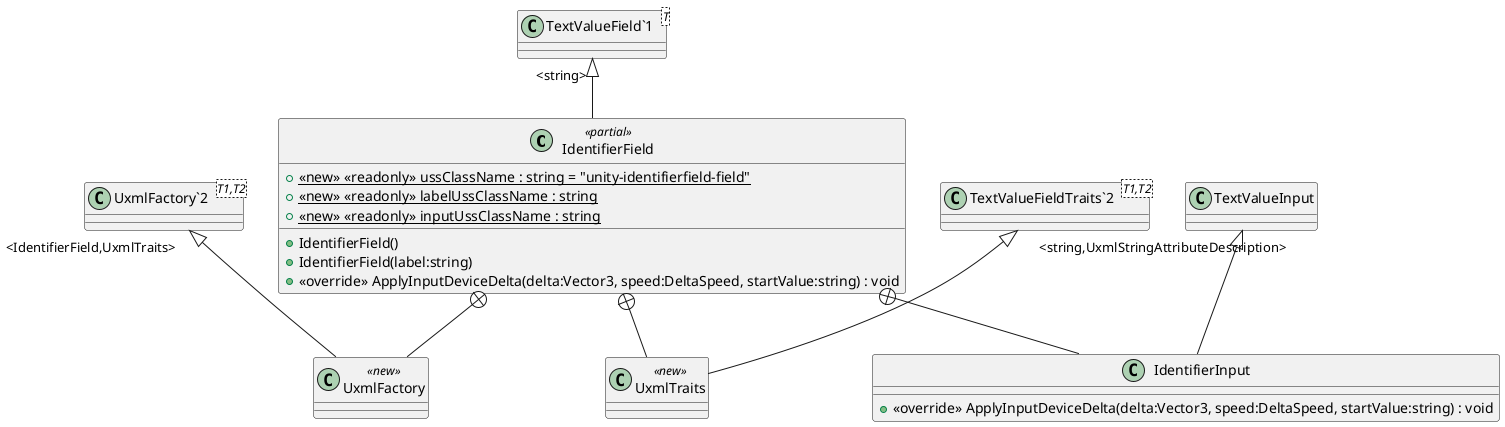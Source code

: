 @startuml
class IdentifierField <<partial>> {
    + <<new>> {static} <<readonly>> ussClassName : string = "unity-identifierfield-field"
    + <<new>> {static} <<readonly>> labelUssClassName : string
    + <<new>> {static} <<readonly>> inputUssClassName : string
    + IdentifierField()
    + IdentifierField(label:string)
    + <<override>> ApplyInputDeviceDelta(delta:Vector3, speed:DeltaSpeed, startValue:string) : void
}
class "TextValueField`1"<T> {
}
class UxmlFactory <<new>> {
}
class UxmlTraits <<new>> {
}
class IdentifierInput {
    + <<override>> ApplyInputDeviceDelta(delta:Vector3, speed:DeltaSpeed, startValue:string) : void
}
class "UxmlFactory`2"<T1,T2> {
}
class "TextValueFieldTraits`2"<T1,T2> {
}
"TextValueField`1" "<string>" <|-- IdentifierField
IdentifierField +-- UxmlFactory
"UxmlFactory`2" "<IdentifierField,UxmlTraits>" <|-- UxmlFactory
IdentifierField +-- UxmlTraits
"TextValueFieldTraits`2" "<string,UxmlStringAttributeDescription>" <|-- UxmlTraits
IdentifierField +-- IdentifierInput
TextValueInput <|-- IdentifierInput
@enduml
